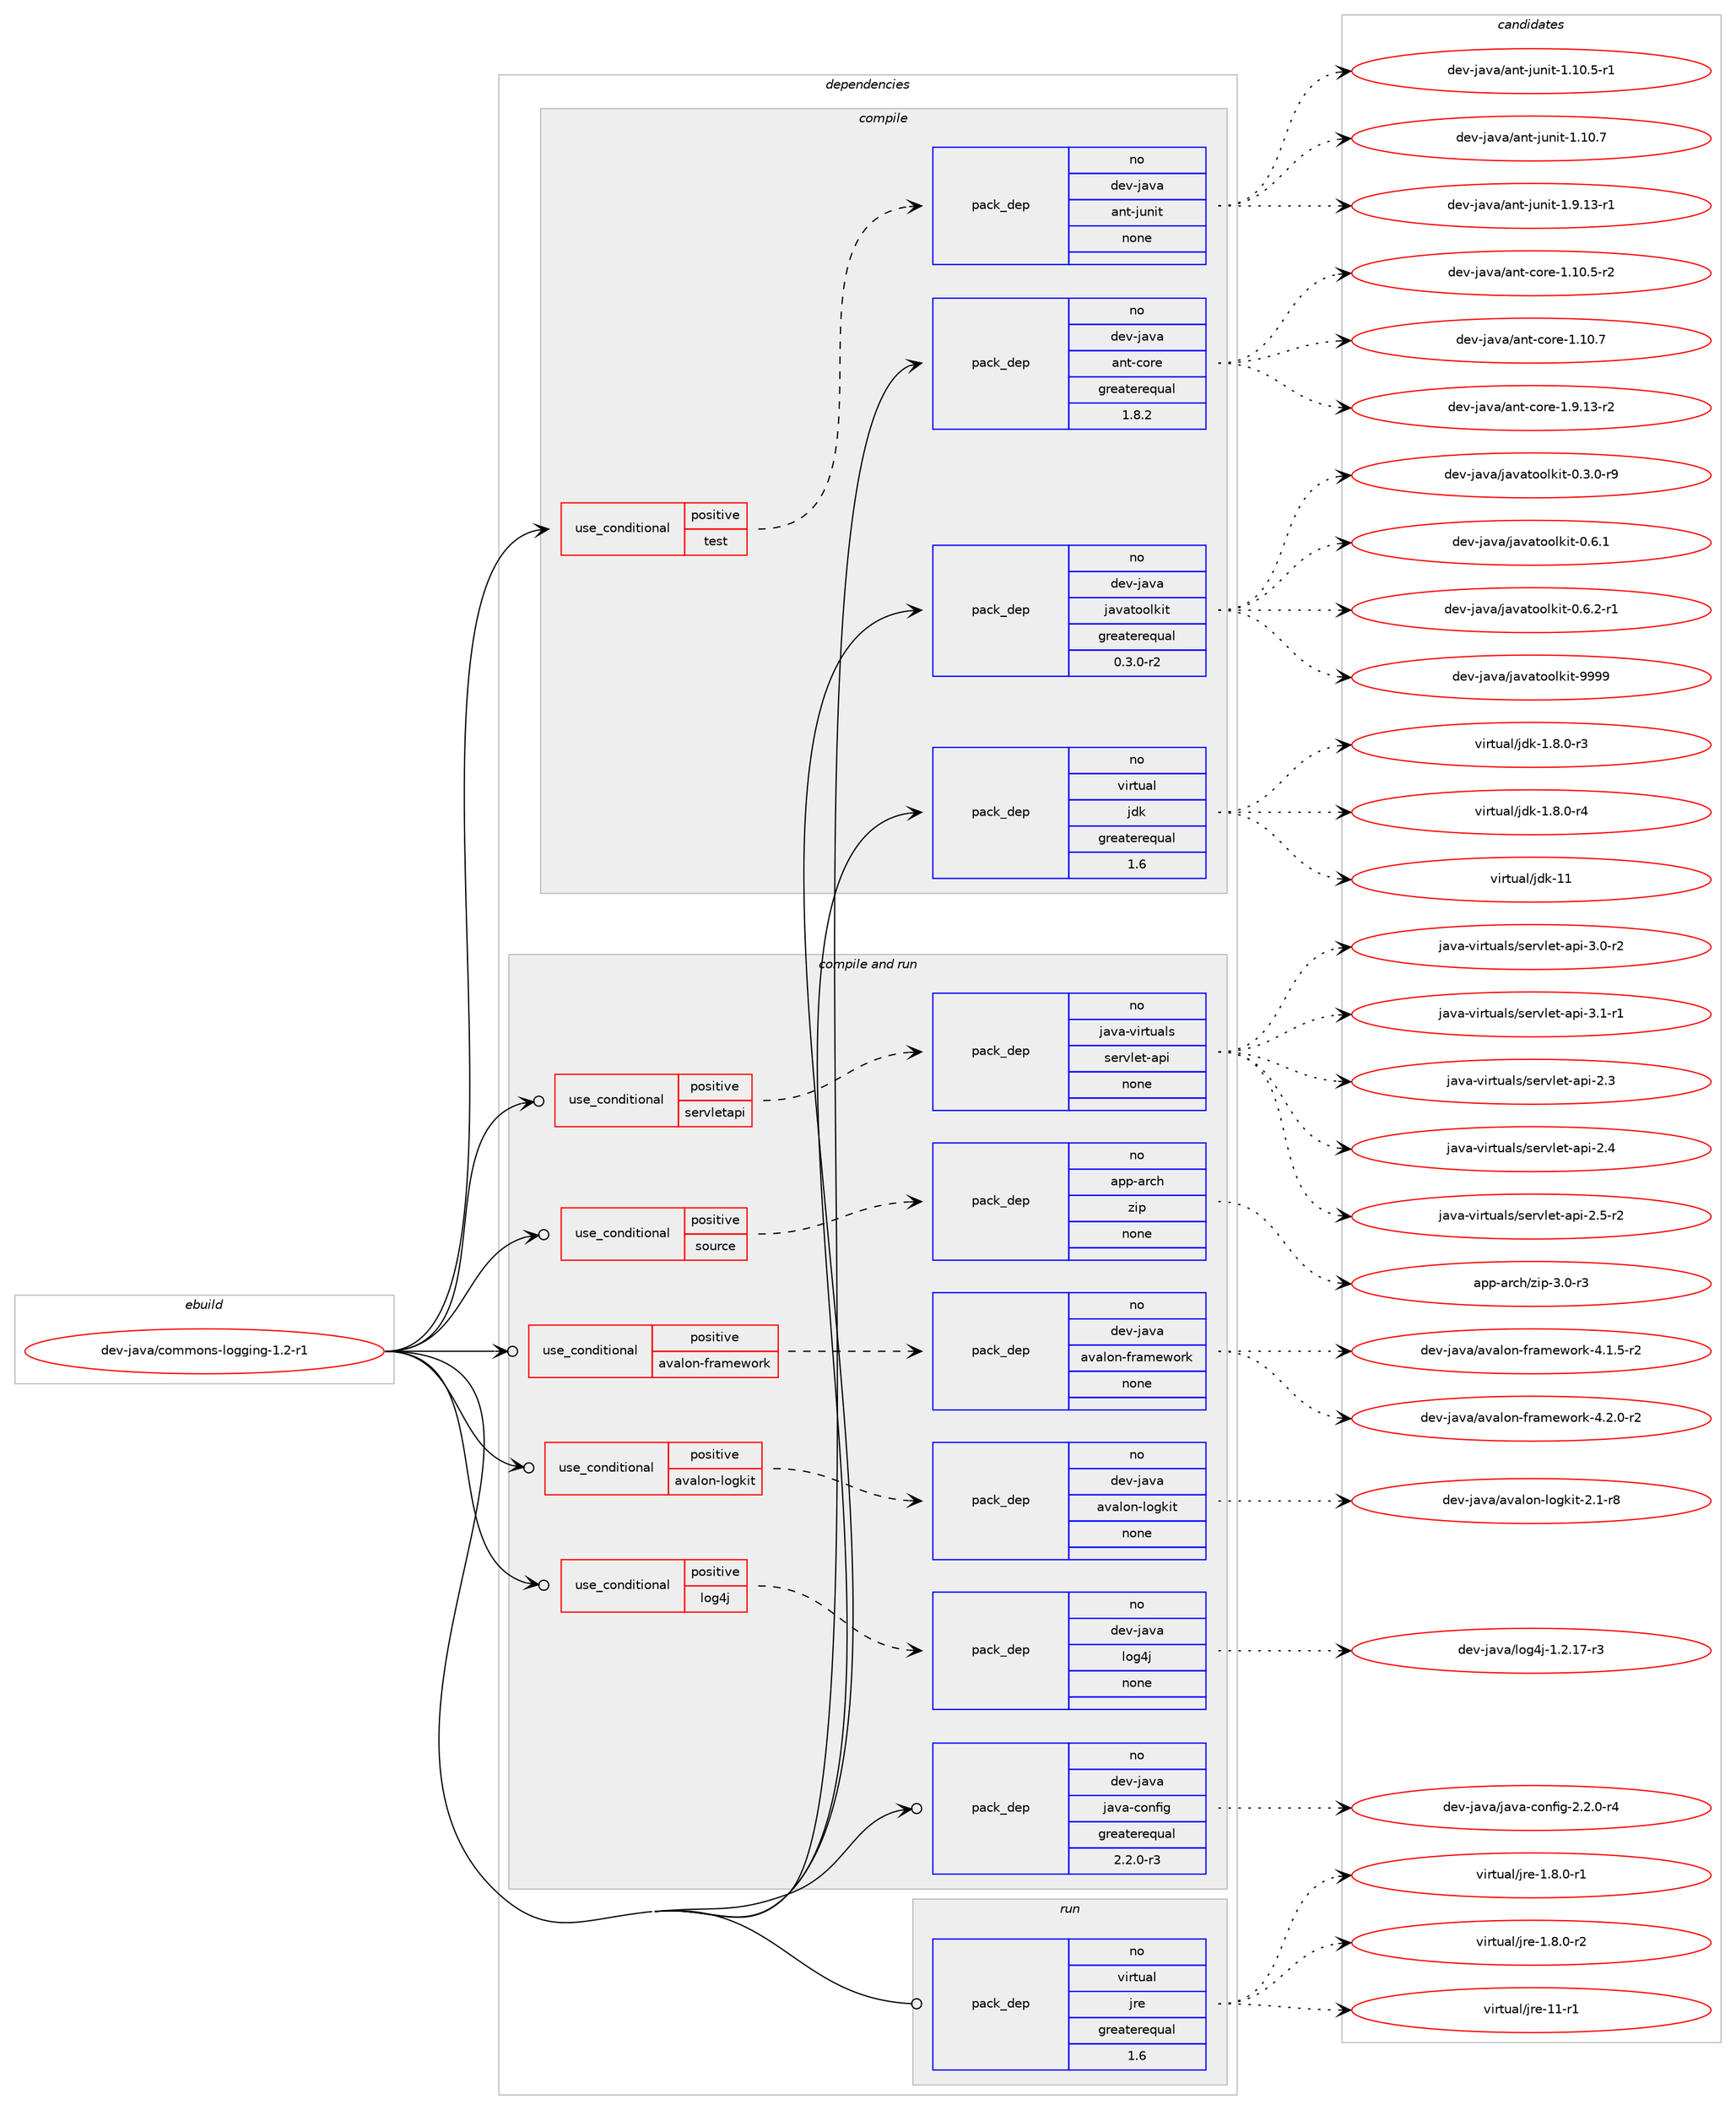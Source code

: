 digraph prolog {

# *************
# Graph options
# *************

newrank=true;
concentrate=true;
compound=true;
graph [rankdir=LR,fontname=Helvetica,fontsize=10,ranksep=1.5];#, ranksep=2.5, nodesep=0.2];
edge  [arrowhead=vee];
node  [fontname=Helvetica,fontsize=10];

# **********
# The ebuild
# **********

subgraph cluster_leftcol {
color=gray;
rank=same;
label=<<i>ebuild</i>>;
id [label="dev-java/commons-logging-1.2-r1", color=red, width=4, href="../dev-java/commons-logging-1.2-r1.svg"];
}

# ****************
# The dependencies
# ****************

subgraph cluster_midcol {
color=gray;
label=<<i>dependencies</i>>;
subgraph cluster_compile {
fillcolor="#eeeeee";
style=filled;
label=<<i>compile</i>>;
subgraph cond128728 {
dependency552047 [label=<<TABLE BORDER="0" CELLBORDER="1" CELLSPACING="0" CELLPADDING="4"><TR><TD ROWSPAN="3" CELLPADDING="10">use_conditional</TD></TR><TR><TD>positive</TD></TR><TR><TD>test</TD></TR></TABLE>>, shape=none, color=red];
subgraph pack412147 {
dependency552048 [label=<<TABLE BORDER="0" CELLBORDER="1" CELLSPACING="0" CELLPADDING="4" WIDTH="220"><TR><TD ROWSPAN="6" CELLPADDING="30">pack_dep</TD></TR><TR><TD WIDTH="110">no</TD></TR><TR><TD>dev-java</TD></TR><TR><TD>ant-junit</TD></TR><TR><TD>none</TD></TR><TR><TD></TD></TR></TABLE>>, shape=none, color=blue];
}
dependency552047:e -> dependency552048:w [weight=20,style="dashed",arrowhead="vee"];
}
id:e -> dependency552047:w [weight=20,style="solid",arrowhead="vee"];
subgraph pack412148 {
dependency552049 [label=<<TABLE BORDER="0" CELLBORDER="1" CELLSPACING="0" CELLPADDING="4" WIDTH="220"><TR><TD ROWSPAN="6" CELLPADDING="30">pack_dep</TD></TR><TR><TD WIDTH="110">no</TD></TR><TR><TD>dev-java</TD></TR><TR><TD>ant-core</TD></TR><TR><TD>greaterequal</TD></TR><TR><TD>1.8.2</TD></TR></TABLE>>, shape=none, color=blue];
}
id:e -> dependency552049:w [weight=20,style="solid",arrowhead="vee"];
subgraph pack412149 {
dependency552050 [label=<<TABLE BORDER="0" CELLBORDER="1" CELLSPACING="0" CELLPADDING="4" WIDTH="220"><TR><TD ROWSPAN="6" CELLPADDING="30">pack_dep</TD></TR><TR><TD WIDTH="110">no</TD></TR><TR><TD>dev-java</TD></TR><TR><TD>javatoolkit</TD></TR><TR><TD>greaterequal</TD></TR><TR><TD>0.3.0-r2</TD></TR></TABLE>>, shape=none, color=blue];
}
id:e -> dependency552050:w [weight=20,style="solid",arrowhead="vee"];
subgraph pack412150 {
dependency552051 [label=<<TABLE BORDER="0" CELLBORDER="1" CELLSPACING="0" CELLPADDING="4" WIDTH="220"><TR><TD ROWSPAN="6" CELLPADDING="30">pack_dep</TD></TR><TR><TD WIDTH="110">no</TD></TR><TR><TD>virtual</TD></TR><TR><TD>jdk</TD></TR><TR><TD>greaterequal</TD></TR><TR><TD>1.6</TD></TR></TABLE>>, shape=none, color=blue];
}
id:e -> dependency552051:w [weight=20,style="solid",arrowhead="vee"];
}
subgraph cluster_compileandrun {
fillcolor="#eeeeee";
style=filled;
label=<<i>compile and run</i>>;
subgraph cond128729 {
dependency552052 [label=<<TABLE BORDER="0" CELLBORDER="1" CELLSPACING="0" CELLPADDING="4"><TR><TD ROWSPAN="3" CELLPADDING="10">use_conditional</TD></TR><TR><TD>positive</TD></TR><TR><TD>avalon-framework</TD></TR></TABLE>>, shape=none, color=red];
subgraph pack412151 {
dependency552053 [label=<<TABLE BORDER="0" CELLBORDER="1" CELLSPACING="0" CELLPADDING="4" WIDTH="220"><TR><TD ROWSPAN="6" CELLPADDING="30">pack_dep</TD></TR><TR><TD WIDTH="110">no</TD></TR><TR><TD>dev-java</TD></TR><TR><TD>avalon-framework</TD></TR><TR><TD>none</TD></TR><TR><TD></TD></TR></TABLE>>, shape=none, color=blue];
}
dependency552052:e -> dependency552053:w [weight=20,style="dashed",arrowhead="vee"];
}
id:e -> dependency552052:w [weight=20,style="solid",arrowhead="odotvee"];
subgraph cond128730 {
dependency552054 [label=<<TABLE BORDER="0" CELLBORDER="1" CELLSPACING="0" CELLPADDING="4"><TR><TD ROWSPAN="3" CELLPADDING="10">use_conditional</TD></TR><TR><TD>positive</TD></TR><TR><TD>avalon-logkit</TD></TR></TABLE>>, shape=none, color=red];
subgraph pack412152 {
dependency552055 [label=<<TABLE BORDER="0" CELLBORDER="1" CELLSPACING="0" CELLPADDING="4" WIDTH="220"><TR><TD ROWSPAN="6" CELLPADDING="30">pack_dep</TD></TR><TR><TD WIDTH="110">no</TD></TR><TR><TD>dev-java</TD></TR><TR><TD>avalon-logkit</TD></TR><TR><TD>none</TD></TR><TR><TD></TD></TR></TABLE>>, shape=none, color=blue];
}
dependency552054:e -> dependency552055:w [weight=20,style="dashed",arrowhead="vee"];
}
id:e -> dependency552054:w [weight=20,style="solid",arrowhead="odotvee"];
subgraph cond128731 {
dependency552056 [label=<<TABLE BORDER="0" CELLBORDER="1" CELLSPACING="0" CELLPADDING="4"><TR><TD ROWSPAN="3" CELLPADDING="10">use_conditional</TD></TR><TR><TD>positive</TD></TR><TR><TD>log4j</TD></TR></TABLE>>, shape=none, color=red];
subgraph pack412153 {
dependency552057 [label=<<TABLE BORDER="0" CELLBORDER="1" CELLSPACING="0" CELLPADDING="4" WIDTH="220"><TR><TD ROWSPAN="6" CELLPADDING="30">pack_dep</TD></TR><TR><TD WIDTH="110">no</TD></TR><TR><TD>dev-java</TD></TR><TR><TD>log4j</TD></TR><TR><TD>none</TD></TR><TR><TD></TD></TR></TABLE>>, shape=none, color=blue];
}
dependency552056:e -> dependency552057:w [weight=20,style="dashed",arrowhead="vee"];
}
id:e -> dependency552056:w [weight=20,style="solid",arrowhead="odotvee"];
subgraph cond128732 {
dependency552058 [label=<<TABLE BORDER="0" CELLBORDER="1" CELLSPACING="0" CELLPADDING="4"><TR><TD ROWSPAN="3" CELLPADDING="10">use_conditional</TD></TR><TR><TD>positive</TD></TR><TR><TD>servletapi</TD></TR></TABLE>>, shape=none, color=red];
subgraph pack412154 {
dependency552059 [label=<<TABLE BORDER="0" CELLBORDER="1" CELLSPACING="0" CELLPADDING="4" WIDTH="220"><TR><TD ROWSPAN="6" CELLPADDING="30">pack_dep</TD></TR><TR><TD WIDTH="110">no</TD></TR><TR><TD>java-virtuals</TD></TR><TR><TD>servlet-api</TD></TR><TR><TD>none</TD></TR><TR><TD></TD></TR></TABLE>>, shape=none, color=blue];
}
dependency552058:e -> dependency552059:w [weight=20,style="dashed",arrowhead="vee"];
}
id:e -> dependency552058:w [weight=20,style="solid",arrowhead="odotvee"];
subgraph cond128733 {
dependency552060 [label=<<TABLE BORDER="0" CELLBORDER="1" CELLSPACING="0" CELLPADDING="4"><TR><TD ROWSPAN="3" CELLPADDING="10">use_conditional</TD></TR><TR><TD>positive</TD></TR><TR><TD>source</TD></TR></TABLE>>, shape=none, color=red];
subgraph pack412155 {
dependency552061 [label=<<TABLE BORDER="0" CELLBORDER="1" CELLSPACING="0" CELLPADDING="4" WIDTH="220"><TR><TD ROWSPAN="6" CELLPADDING="30">pack_dep</TD></TR><TR><TD WIDTH="110">no</TD></TR><TR><TD>app-arch</TD></TR><TR><TD>zip</TD></TR><TR><TD>none</TD></TR><TR><TD></TD></TR></TABLE>>, shape=none, color=blue];
}
dependency552060:e -> dependency552061:w [weight=20,style="dashed",arrowhead="vee"];
}
id:e -> dependency552060:w [weight=20,style="solid",arrowhead="odotvee"];
subgraph pack412156 {
dependency552062 [label=<<TABLE BORDER="0" CELLBORDER="1" CELLSPACING="0" CELLPADDING="4" WIDTH="220"><TR><TD ROWSPAN="6" CELLPADDING="30">pack_dep</TD></TR><TR><TD WIDTH="110">no</TD></TR><TR><TD>dev-java</TD></TR><TR><TD>java-config</TD></TR><TR><TD>greaterequal</TD></TR><TR><TD>2.2.0-r3</TD></TR></TABLE>>, shape=none, color=blue];
}
id:e -> dependency552062:w [weight=20,style="solid",arrowhead="odotvee"];
}
subgraph cluster_run {
fillcolor="#eeeeee";
style=filled;
label=<<i>run</i>>;
subgraph pack412157 {
dependency552063 [label=<<TABLE BORDER="0" CELLBORDER="1" CELLSPACING="0" CELLPADDING="4" WIDTH="220"><TR><TD ROWSPAN="6" CELLPADDING="30">pack_dep</TD></TR><TR><TD WIDTH="110">no</TD></TR><TR><TD>virtual</TD></TR><TR><TD>jre</TD></TR><TR><TD>greaterequal</TD></TR><TR><TD>1.6</TD></TR></TABLE>>, shape=none, color=blue];
}
id:e -> dependency552063:w [weight=20,style="solid",arrowhead="odot"];
}
}

# **************
# The candidates
# **************

subgraph cluster_choices {
rank=same;
color=gray;
label=<<i>candidates</i>>;

subgraph choice412147 {
color=black;
nodesep=1;
choice100101118451069711897479711011645106117110105116454946494846534511449 [label="dev-java/ant-junit-1.10.5-r1", color=red, width=4,href="../dev-java/ant-junit-1.10.5-r1.svg"];
choice10010111845106971189747971101164510611711010511645494649484655 [label="dev-java/ant-junit-1.10.7", color=red, width=4,href="../dev-java/ant-junit-1.10.7.svg"];
choice100101118451069711897479711011645106117110105116454946574649514511449 [label="dev-java/ant-junit-1.9.13-r1", color=red, width=4,href="../dev-java/ant-junit-1.9.13-r1.svg"];
dependency552048:e -> choice100101118451069711897479711011645106117110105116454946494846534511449:w [style=dotted,weight="100"];
dependency552048:e -> choice10010111845106971189747971101164510611711010511645494649484655:w [style=dotted,weight="100"];
dependency552048:e -> choice100101118451069711897479711011645106117110105116454946574649514511449:w [style=dotted,weight="100"];
}
subgraph choice412148 {
color=black;
nodesep=1;
choice10010111845106971189747971101164599111114101454946494846534511450 [label="dev-java/ant-core-1.10.5-r2", color=red, width=4,href="../dev-java/ant-core-1.10.5-r2.svg"];
choice1001011184510697118974797110116459911111410145494649484655 [label="dev-java/ant-core-1.10.7", color=red, width=4,href="../dev-java/ant-core-1.10.7.svg"];
choice10010111845106971189747971101164599111114101454946574649514511450 [label="dev-java/ant-core-1.9.13-r2", color=red, width=4,href="../dev-java/ant-core-1.9.13-r2.svg"];
dependency552049:e -> choice10010111845106971189747971101164599111114101454946494846534511450:w [style=dotted,weight="100"];
dependency552049:e -> choice1001011184510697118974797110116459911111410145494649484655:w [style=dotted,weight="100"];
dependency552049:e -> choice10010111845106971189747971101164599111114101454946574649514511450:w [style=dotted,weight="100"];
}
subgraph choice412149 {
color=black;
nodesep=1;
choice1001011184510697118974710697118971161111111081071051164548465146484511457 [label="dev-java/javatoolkit-0.3.0-r9", color=red, width=4,href="../dev-java/javatoolkit-0.3.0-r9.svg"];
choice100101118451069711897471069711897116111111108107105116454846544649 [label="dev-java/javatoolkit-0.6.1", color=red, width=4,href="../dev-java/javatoolkit-0.6.1.svg"];
choice1001011184510697118974710697118971161111111081071051164548465446504511449 [label="dev-java/javatoolkit-0.6.2-r1", color=red, width=4,href="../dev-java/javatoolkit-0.6.2-r1.svg"];
choice1001011184510697118974710697118971161111111081071051164557575757 [label="dev-java/javatoolkit-9999", color=red, width=4,href="../dev-java/javatoolkit-9999.svg"];
dependency552050:e -> choice1001011184510697118974710697118971161111111081071051164548465146484511457:w [style=dotted,weight="100"];
dependency552050:e -> choice100101118451069711897471069711897116111111108107105116454846544649:w [style=dotted,weight="100"];
dependency552050:e -> choice1001011184510697118974710697118971161111111081071051164548465446504511449:w [style=dotted,weight="100"];
dependency552050:e -> choice1001011184510697118974710697118971161111111081071051164557575757:w [style=dotted,weight="100"];
}
subgraph choice412150 {
color=black;
nodesep=1;
choice11810511411611797108471061001074549465646484511451 [label="virtual/jdk-1.8.0-r3", color=red, width=4,href="../virtual/jdk-1.8.0-r3.svg"];
choice11810511411611797108471061001074549465646484511452 [label="virtual/jdk-1.8.0-r4", color=red, width=4,href="../virtual/jdk-1.8.0-r4.svg"];
choice1181051141161179710847106100107454949 [label="virtual/jdk-11", color=red, width=4,href="../virtual/jdk-11.svg"];
dependency552051:e -> choice11810511411611797108471061001074549465646484511451:w [style=dotted,weight="100"];
dependency552051:e -> choice11810511411611797108471061001074549465646484511452:w [style=dotted,weight="100"];
dependency552051:e -> choice1181051141161179710847106100107454949:w [style=dotted,weight="100"];
}
subgraph choice412151 {
color=black;
nodesep=1;
choice10010111845106971189747971189710811111045102114971091011191111141074552464946534511450 [label="dev-java/avalon-framework-4.1.5-r2", color=red, width=4,href="../dev-java/avalon-framework-4.1.5-r2.svg"];
choice10010111845106971189747971189710811111045102114971091011191111141074552465046484511450 [label="dev-java/avalon-framework-4.2.0-r2", color=red, width=4,href="../dev-java/avalon-framework-4.2.0-r2.svg"];
dependency552053:e -> choice10010111845106971189747971189710811111045102114971091011191111141074552464946534511450:w [style=dotted,weight="100"];
dependency552053:e -> choice10010111845106971189747971189710811111045102114971091011191111141074552465046484511450:w [style=dotted,weight="100"];
}
subgraph choice412152 {
color=black;
nodesep=1;
choice10010111845106971189747971189710811111045108111103107105116455046494511456 [label="dev-java/avalon-logkit-2.1-r8", color=red, width=4,href="../dev-java/avalon-logkit-2.1-r8.svg"];
dependency552055:e -> choice10010111845106971189747971189710811111045108111103107105116455046494511456:w [style=dotted,weight="100"];
}
subgraph choice412153 {
color=black;
nodesep=1;
choice1001011184510697118974710811110352106454946504649554511451 [label="dev-java/log4j-1.2.17-r3", color=red, width=4,href="../dev-java/log4j-1.2.17-r3.svg"];
dependency552057:e -> choice1001011184510697118974710811110352106454946504649554511451:w [style=dotted,weight="100"];
}
subgraph choice412154 {
color=black;
nodesep=1;
choice1069711897451181051141161179710811547115101114118108101116459711210545504651 [label="java-virtuals/servlet-api-2.3", color=red, width=4,href="../java-virtuals/servlet-api-2.3.svg"];
choice1069711897451181051141161179710811547115101114118108101116459711210545504652 [label="java-virtuals/servlet-api-2.4", color=red, width=4,href="../java-virtuals/servlet-api-2.4.svg"];
choice10697118974511810511411611797108115471151011141181081011164597112105455046534511450 [label="java-virtuals/servlet-api-2.5-r2", color=red, width=4,href="../java-virtuals/servlet-api-2.5-r2.svg"];
choice10697118974511810511411611797108115471151011141181081011164597112105455146484511450 [label="java-virtuals/servlet-api-3.0-r2", color=red, width=4,href="../java-virtuals/servlet-api-3.0-r2.svg"];
choice10697118974511810511411611797108115471151011141181081011164597112105455146494511449 [label="java-virtuals/servlet-api-3.1-r1", color=red, width=4,href="../java-virtuals/servlet-api-3.1-r1.svg"];
dependency552059:e -> choice1069711897451181051141161179710811547115101114118108101116459711210545504651:w [style=dotted,weight="100"];
dependency552059:e -> choice1069711897451181051141161179710811547115101114118108101116459711210545504652:w [style=dotted,weight="100"];
dependency552059:e -> choice10697118974511810511411611797108115471151011141181081011164597112105455046534511450:w [style=dotted,weight="100"];
dependency552059:e -> choice10697118974511810511411611797108115471151011141181081011164597112105455146484511450:w [style=dotted,weight="100"];
dependency552059:e -> choice10697118974511810511411611797108115471151011141181081011164597112105455146494511449:w [style=dotted,weight="100"];
}
subgraph choice412155 {
color=black;
nodesep=1;
choice9711211245971149910447122105112455146484511451 [label="app-arch/zip-3.0-r3", color=red, width=4,href="../app-arch/zip-3.0-r3.svg"];
dependency552061:e -> choice9711211245971149910447122105112455146484511451:w [style=dotted,weight="100"];
}
subgraph choice412156 {
color=black;
nodesep=1;
choice10010111845106971189747106971189745991111101021051034550465046484511452 [label="dev-java/java-config-2.2.0-r4", color=red, width=4,href="../dev-java/java-config-2.2.0-r4.svg"];
dependency552062:e -> choice10010111845106971189747106971189745991111101021051034550465046484511452:w [style=dotted,weight="100"];
}
subgraph choice412157 {
color=black;
nodesep=1;
choice11810511411611797108471061141014549465646484511449 [label="virtual/jre-1.8.0-r1", color=red, width=4,href="../virtual/jre-1.8.0-r1.svg"];
choice11810511411611797108471061141014549465646484511450 [label="virtual/jre-1.8.0-r2", color=red, width=4,href="../virtual/jre-1.8.0-r2.svg"];
choice11810511411611797108471061141014549494511449 [label="virtual/jre-11-r1", color=red, width=4,href="../virtual/jre-11-r1.svg"];
dependency552063:e -> choice11810511411611797108471061141014549465646484511449:w [style=dotted,weight="100"];
dependency552063:e -> choice11810511411611797108471061141014549465646484511450:w [style=dotted,weight="100"];
dependency552063:e -> choice11810511411611797108471061141014549494511449:w [style=dotted,weight="100"];
}
}

}
